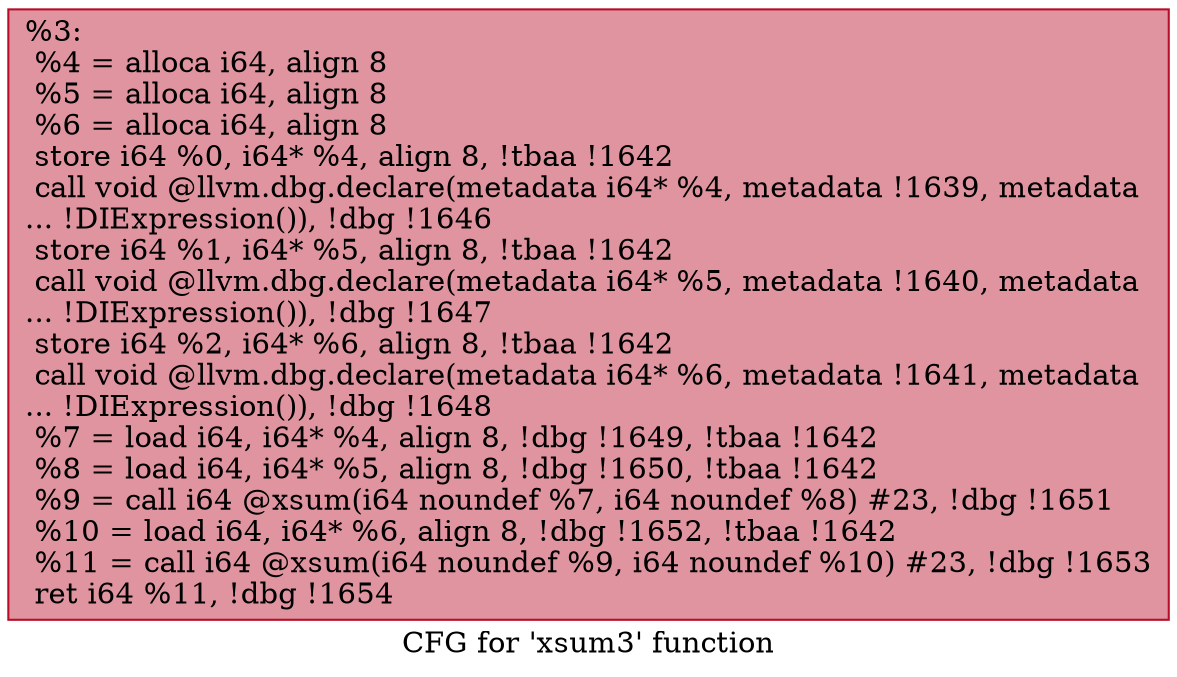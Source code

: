digraph "CFG for 'xsum3' function" {
	label="CFG for 'xsum3' function";

	Node0x1ac3450 [shape=record,color="#b70d28ff", style=filled, fillcolor="#b70d2870",label="{%3:\l  %4 = alloca i64, align 8\l  %5 = alloca i64, align 8\l  %6 = alloca i64, align 8\l  store i64 %0, i64* %4, align 8, !tbaa !1642\l  call void @llvm.dbg.declare(metadata i64* %4, metadata !1639, metadata\l... !DIExpression()), !dbg !1646\l  store i64 %1, i64* %5, align 8, !tbaa !1642\l  call void @llvm.dbg.declare(metadata i64* %5, metadata !1640, metadata\l... !DIExpression()), !dbg !1647\l  store i64 %2, i64* %6, align 8, !tbaa !1642\l  call void @llvm.dbg.declare(metadata i64* %6, metadata !1641, metadata\l... !DIExpression()), !dbg !1648\l  %7 = load i64, i64* %4, align 8, !dbg !1649, !tbaa !1642\l  %8 = load i64, i64* %5, align 8, !dbg !1650, !tbaa !1642\l  %9 = call i64 @xsum(i64 noundef %7, i64 noundef %8) #23, !dbg !1651\l  %10 = load i64, i64* %6, align 8, !dbg !1652, !tbaa !1642\l  %11 = call i64 @xsum(i64 noundef %9, i64 noundef %10) #23, !dbg !1653\l  ret i64 %11, !dbg !1654\l}"];
}
